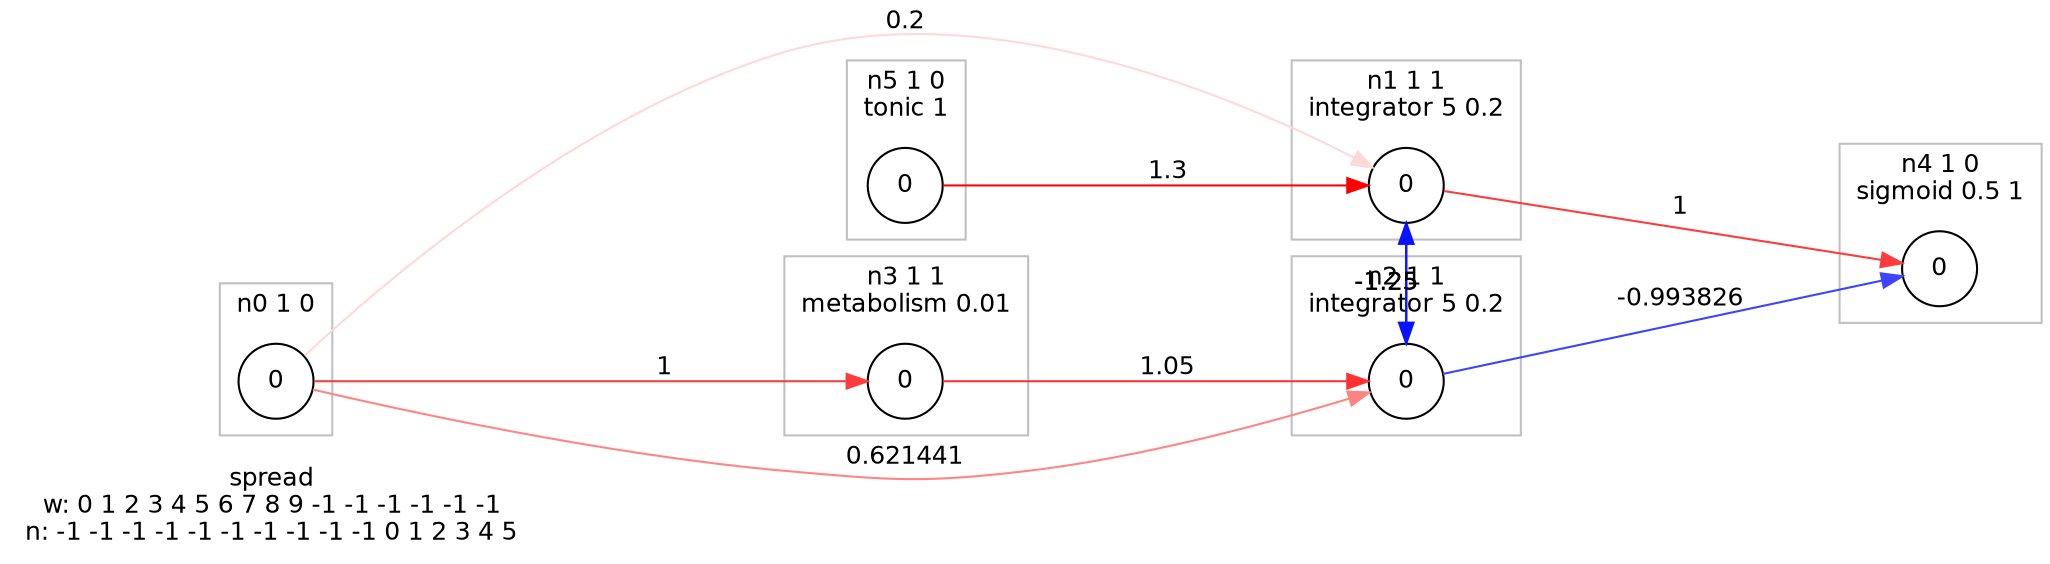 digraph network {
graph [rankdir=LR,ranksep=1.5,fontname=Helvetica,fontsize=12]
node [shape=circle, fontname=Helvetica,fontsize=12]
edge [fontname=Helvetica,fontsize=12]
spread [label="\N \nw: 0 1 2 3 4 5 6 7 8 9 -1 -1 -1 -1 -1 -1 \nn: -1 -1 -1 -1 -1 -1 -1 -1 -1 -1 0 1 2 3 4 5 ", shape=none]
subgraph cluster_0 {
 color=grey label="n0 1 0"
n0_0 [label="0"]
}
subgraph cluster_1 {
 color=grey label="n1 1 1\nintegrator 5 0.2"
n1_0 [label="0"]
}
subgraph cluster_2 {
 color=grey label="n2 1 1\nintegrator 5 0.2"
n2_0 [label="0"]
}
subgraph cluster_3 {
 color=grey label="n3 1 1\nmetabolism 0.01"
n3_0 [label="0"]
}
subgraph cluster_4 {
 color=grey label="n4 1 0\nsigmoid 0.5 1"
n4_0 [label="0"]
}
subgraph cluster_5 {
 color=grey label="n5 1 0\ntonic 1"
n5_0 [label="0"]
}
n0_0 -> n1_0 [color="0 0.153846 1" label="0.2"]
n0_0 -> n2_0 [color="0 0.478032 1" label="0.621441"]
n1_0 -> n2_0 [color="0.66 0.961538 1" label="-1.25"]
n2_0 -> n1_0 [color="0.66 0.961538 1" label="-1.25"]
n3_0 -> n2_0 [color="0 0.807692 1" label="1.05"]
n1_0 -> n4_0 [color="0 0.769231 1" label="1"]
n2_0 -> n4_0 [color="0.66 0.764481 1" label="-0.993826"]
n0_0 -> n3_0 [color="0 0.769231 1" label="1"]
n5_0 -> n1_0 [color="0 1.000000 1" label="1.3"]
}

